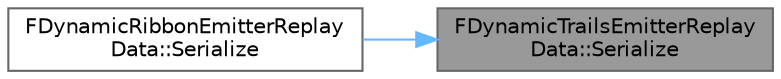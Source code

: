 digraph "FDynamicTrailsEmitterReplayData::Serialize"
{
 // INTERACTIVE_SVG=YES
 // LATEX_PDF_SIZE
  bgcolor="transparent";
  edge [fontname=Helvetica,fontsize=10,labelfontname=Helvetica,labelfontsize=10];
  node [fontname=Helvetica,fontsize=10,shape=box,height=0.2,width=0.4];
  rankdir="RL";
  Node1 [id="Node000001",label="FDynamicTrailsEmitterReplay\lData::Serialize",height=0.2,width=0.4,color="gray40", fillcolor="grey60", style="filled", fontcolor="black",tooltip="Serialization."];
  Node1 -> Node2 [id="edge1_Node000001_Node000002",dir="back",color="steelblue1",style="solid",tooltip=" "];
  Node2 [id="Node000002",label="FDynamicRibbonEmitterReplay\lData::Serialize",height=0.2,width=0.4,color="grey40", fillcolor="white", style="filled",URL="$d0/d42/structFDynamicRibbonEmitterReplayData.html#a4a9f21567cfdd32728275877d364a744",tooltip="Serialization."];
}
